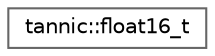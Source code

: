 digraph "Graphical Class Hierarchy"
{
 // LATEX_PDF_SIZE
  bgcolor="transparent";
  edge [fontname=Helvetica,fontsize=10,labelfontname=Helvetica,labelfontsize=10];
  node [fontname=Helvetica,fontsize=10,shape=box,height=0.2,width=0.4];
  rankdir="LR";
  Node0 [id="Node000000",label="tannic::float16_t",height=0.2,width=0.4,color="grey40", fillcolor="white", style="filled",URL="$d5/d2c/structtannic_1_1float16__t.html",tooltip=" "];
}
